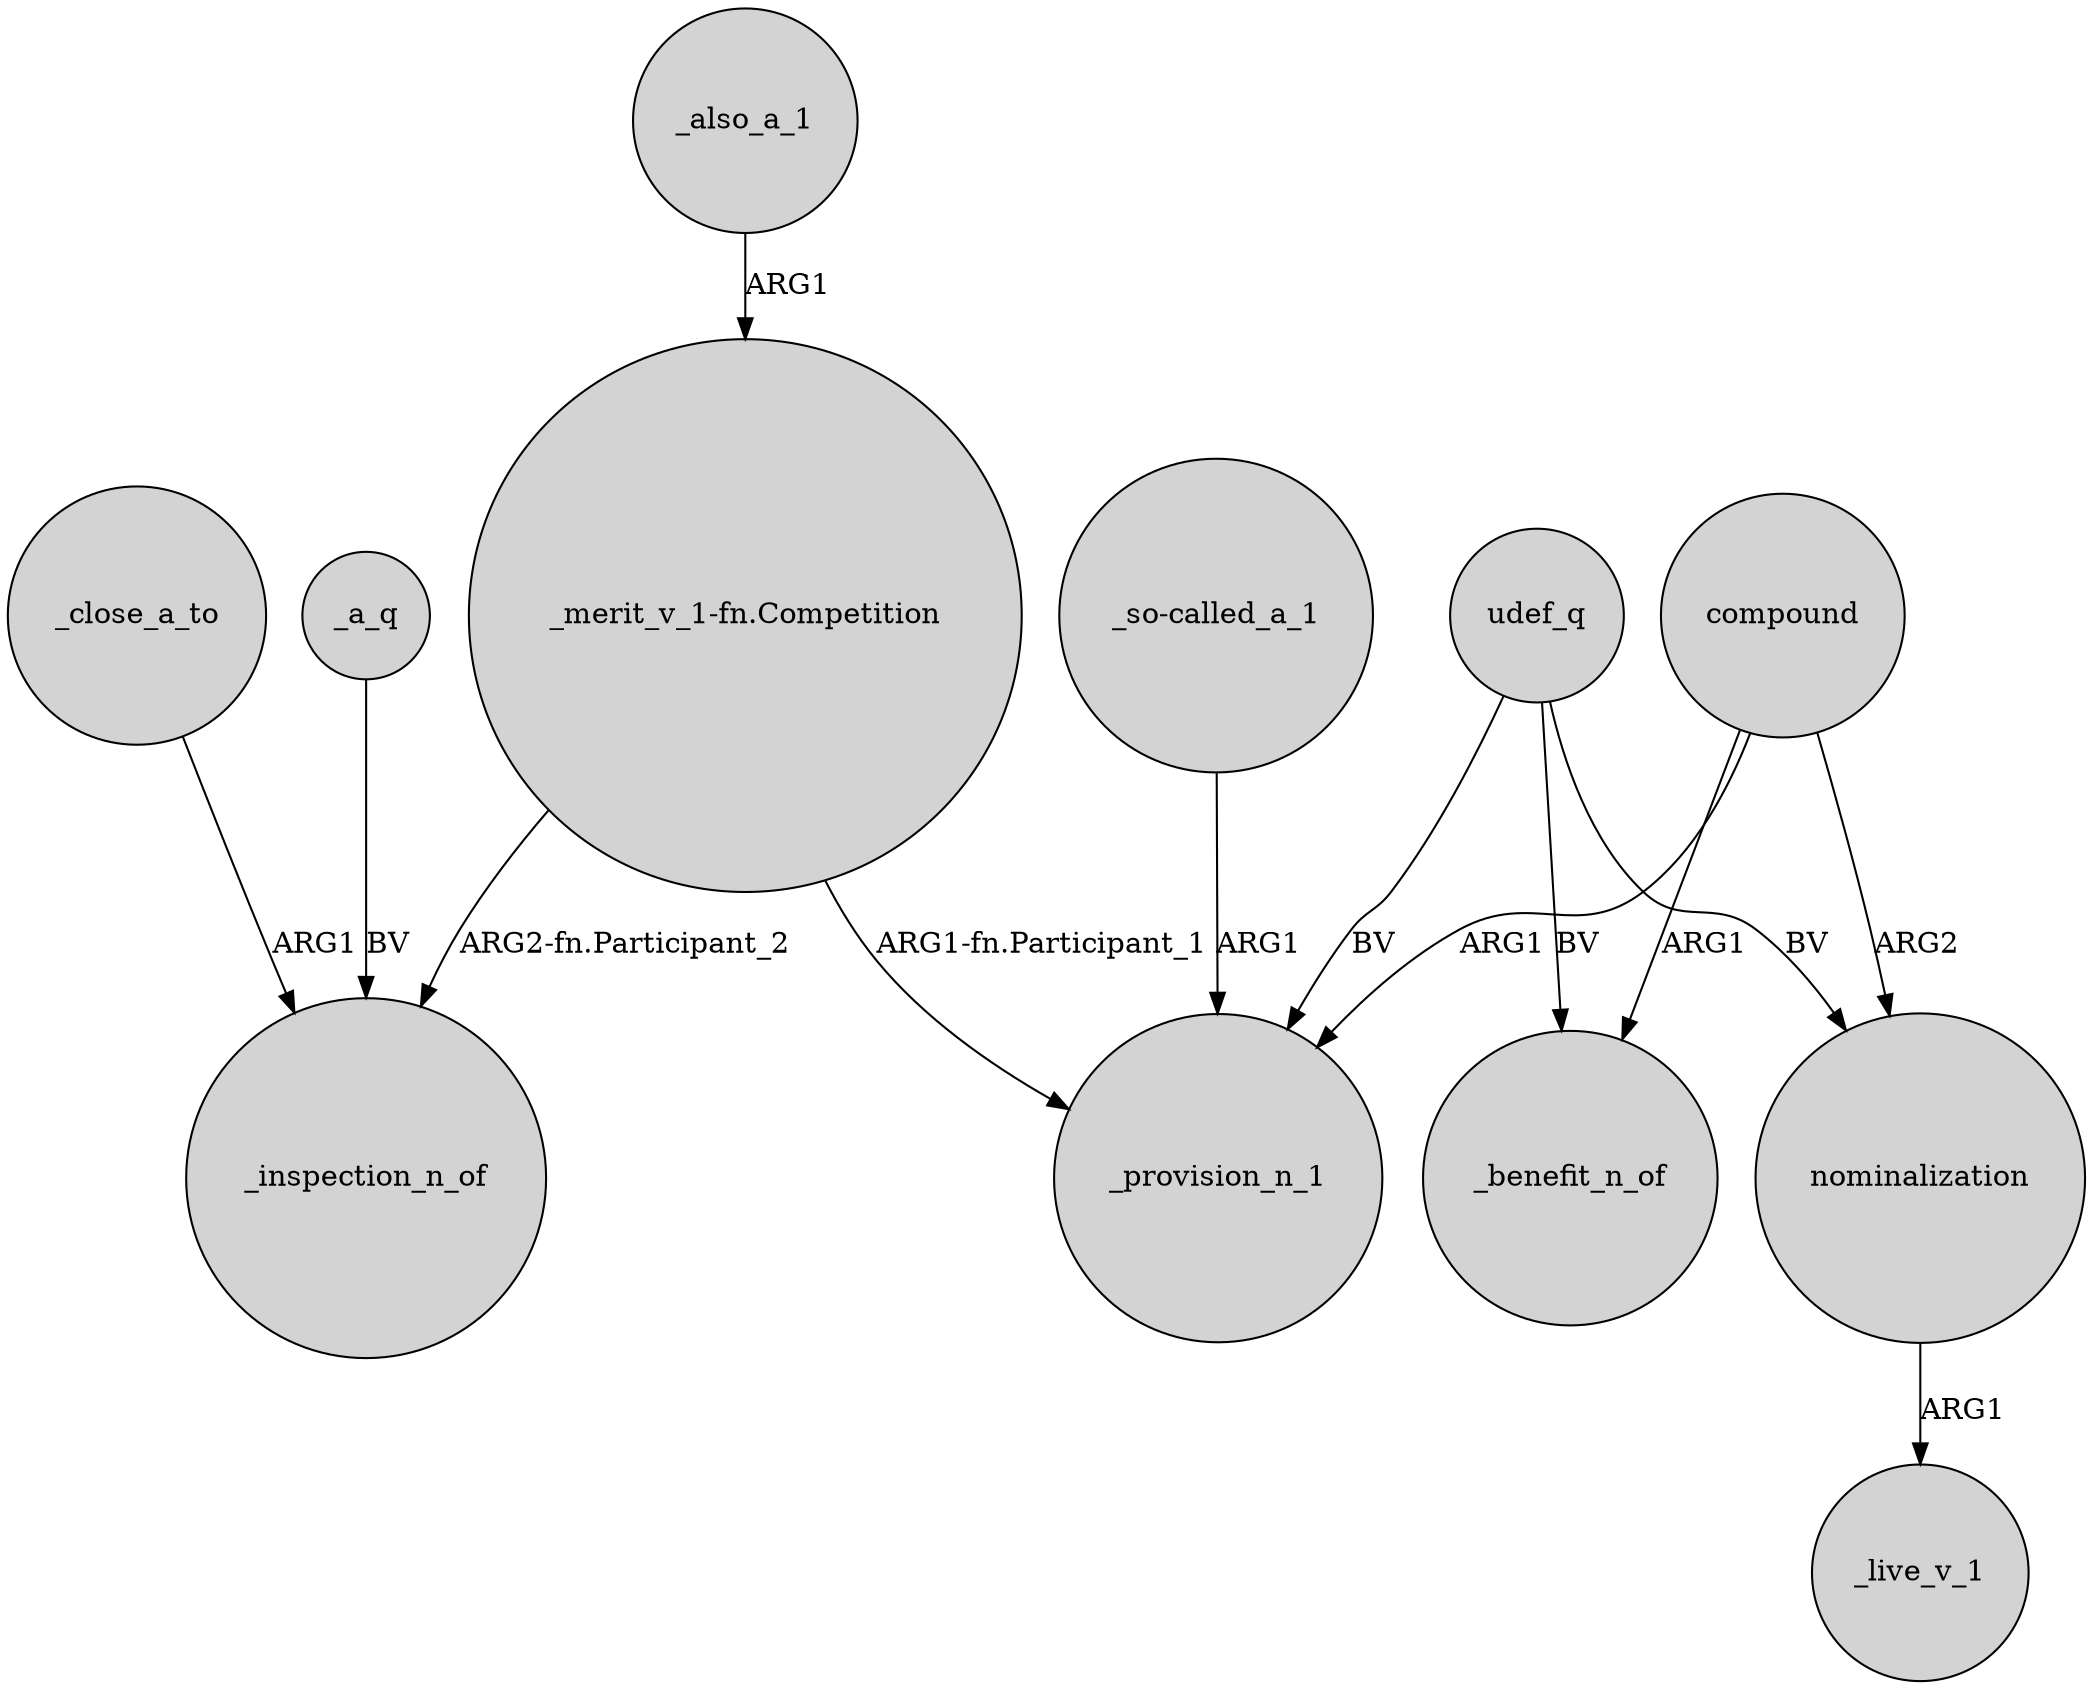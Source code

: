 digraph {
	node [shape=circle style=filled]
	"_merit_v_1-fn.Competition" -> _inspection_n_of [label="ARG2-fn.Participant_2"]
	_close_a_to -> _inspection_n_of [label=ARG1]
	"_merit_v_1-fn.Competition" -> _provision_n_1 [label="ARG1-fn.Participant_1"]
	_a_q -> _inspection_n_of [label=BV]
	compound -> _provision_n_1 [label=ARG1]
	udef_q -> _provision_n_1 [label=BV]
	_also_a_1 -> "_merit_v_1-fn.Competition" [label=ARG1]
	"_so-called_a_1" -> _provision_n_1 [label=ARG1]
	compound -> nominalization [label=ARG2]
	nominalization -> _live_v_1 [label=ARG1]
	compound -> _benefit_n_of [label=ARG1]
	udef_q -> nominalization [label=BV]
	udef_q -> _benefit_n_of [label=BV]
}
